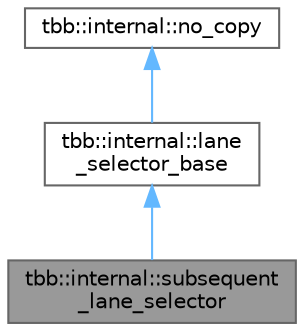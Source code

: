 digraph "tbb::internal::subsequent_lane_selector"
{
 // LATEX_PDF_SIZE
  bgcolor="transparent";
  edge [fontname=Helvetica,fontsize=10,labelfontname=Helvetica,labelfontsize=10];
  node [fontname=Helvetica,fontsize=10,shape=box,height=0.2,width=0.4];
  Node1 [id="Node000001",label="tbb::internal::subsequent\l_lane_selector",height=0.2,width=0.4,color="gray40", fillcolor="grey60", style="filled", fontcolor="black",tooltip=" "];
  Node2 -> Node1 [id="edge3_Node000001_Node000002",dir="back",color="steelblue1",style="solid",tooltip=" "];
  Node2 [id="Node000002",label="tbb::internal::lane\l_selector_base",height=0.2,width=0.4,color="gray40", fillcolor="white", style="filled",URL="$structtbb_1_1internal_1_1lane__selector__base.html",tooltip=" "];
  Node3 -> Node2 [id="edge4_Node000002_Node000003",dir="back",color="steelblue1",style="solid",tooltip=" "];
  Node3 [id="Node000003",label="tbb::internal::no_copy",height=0.2,width=0.4,color="gray40", fillcolor="white", style="filled",tooltip=" "];
}
